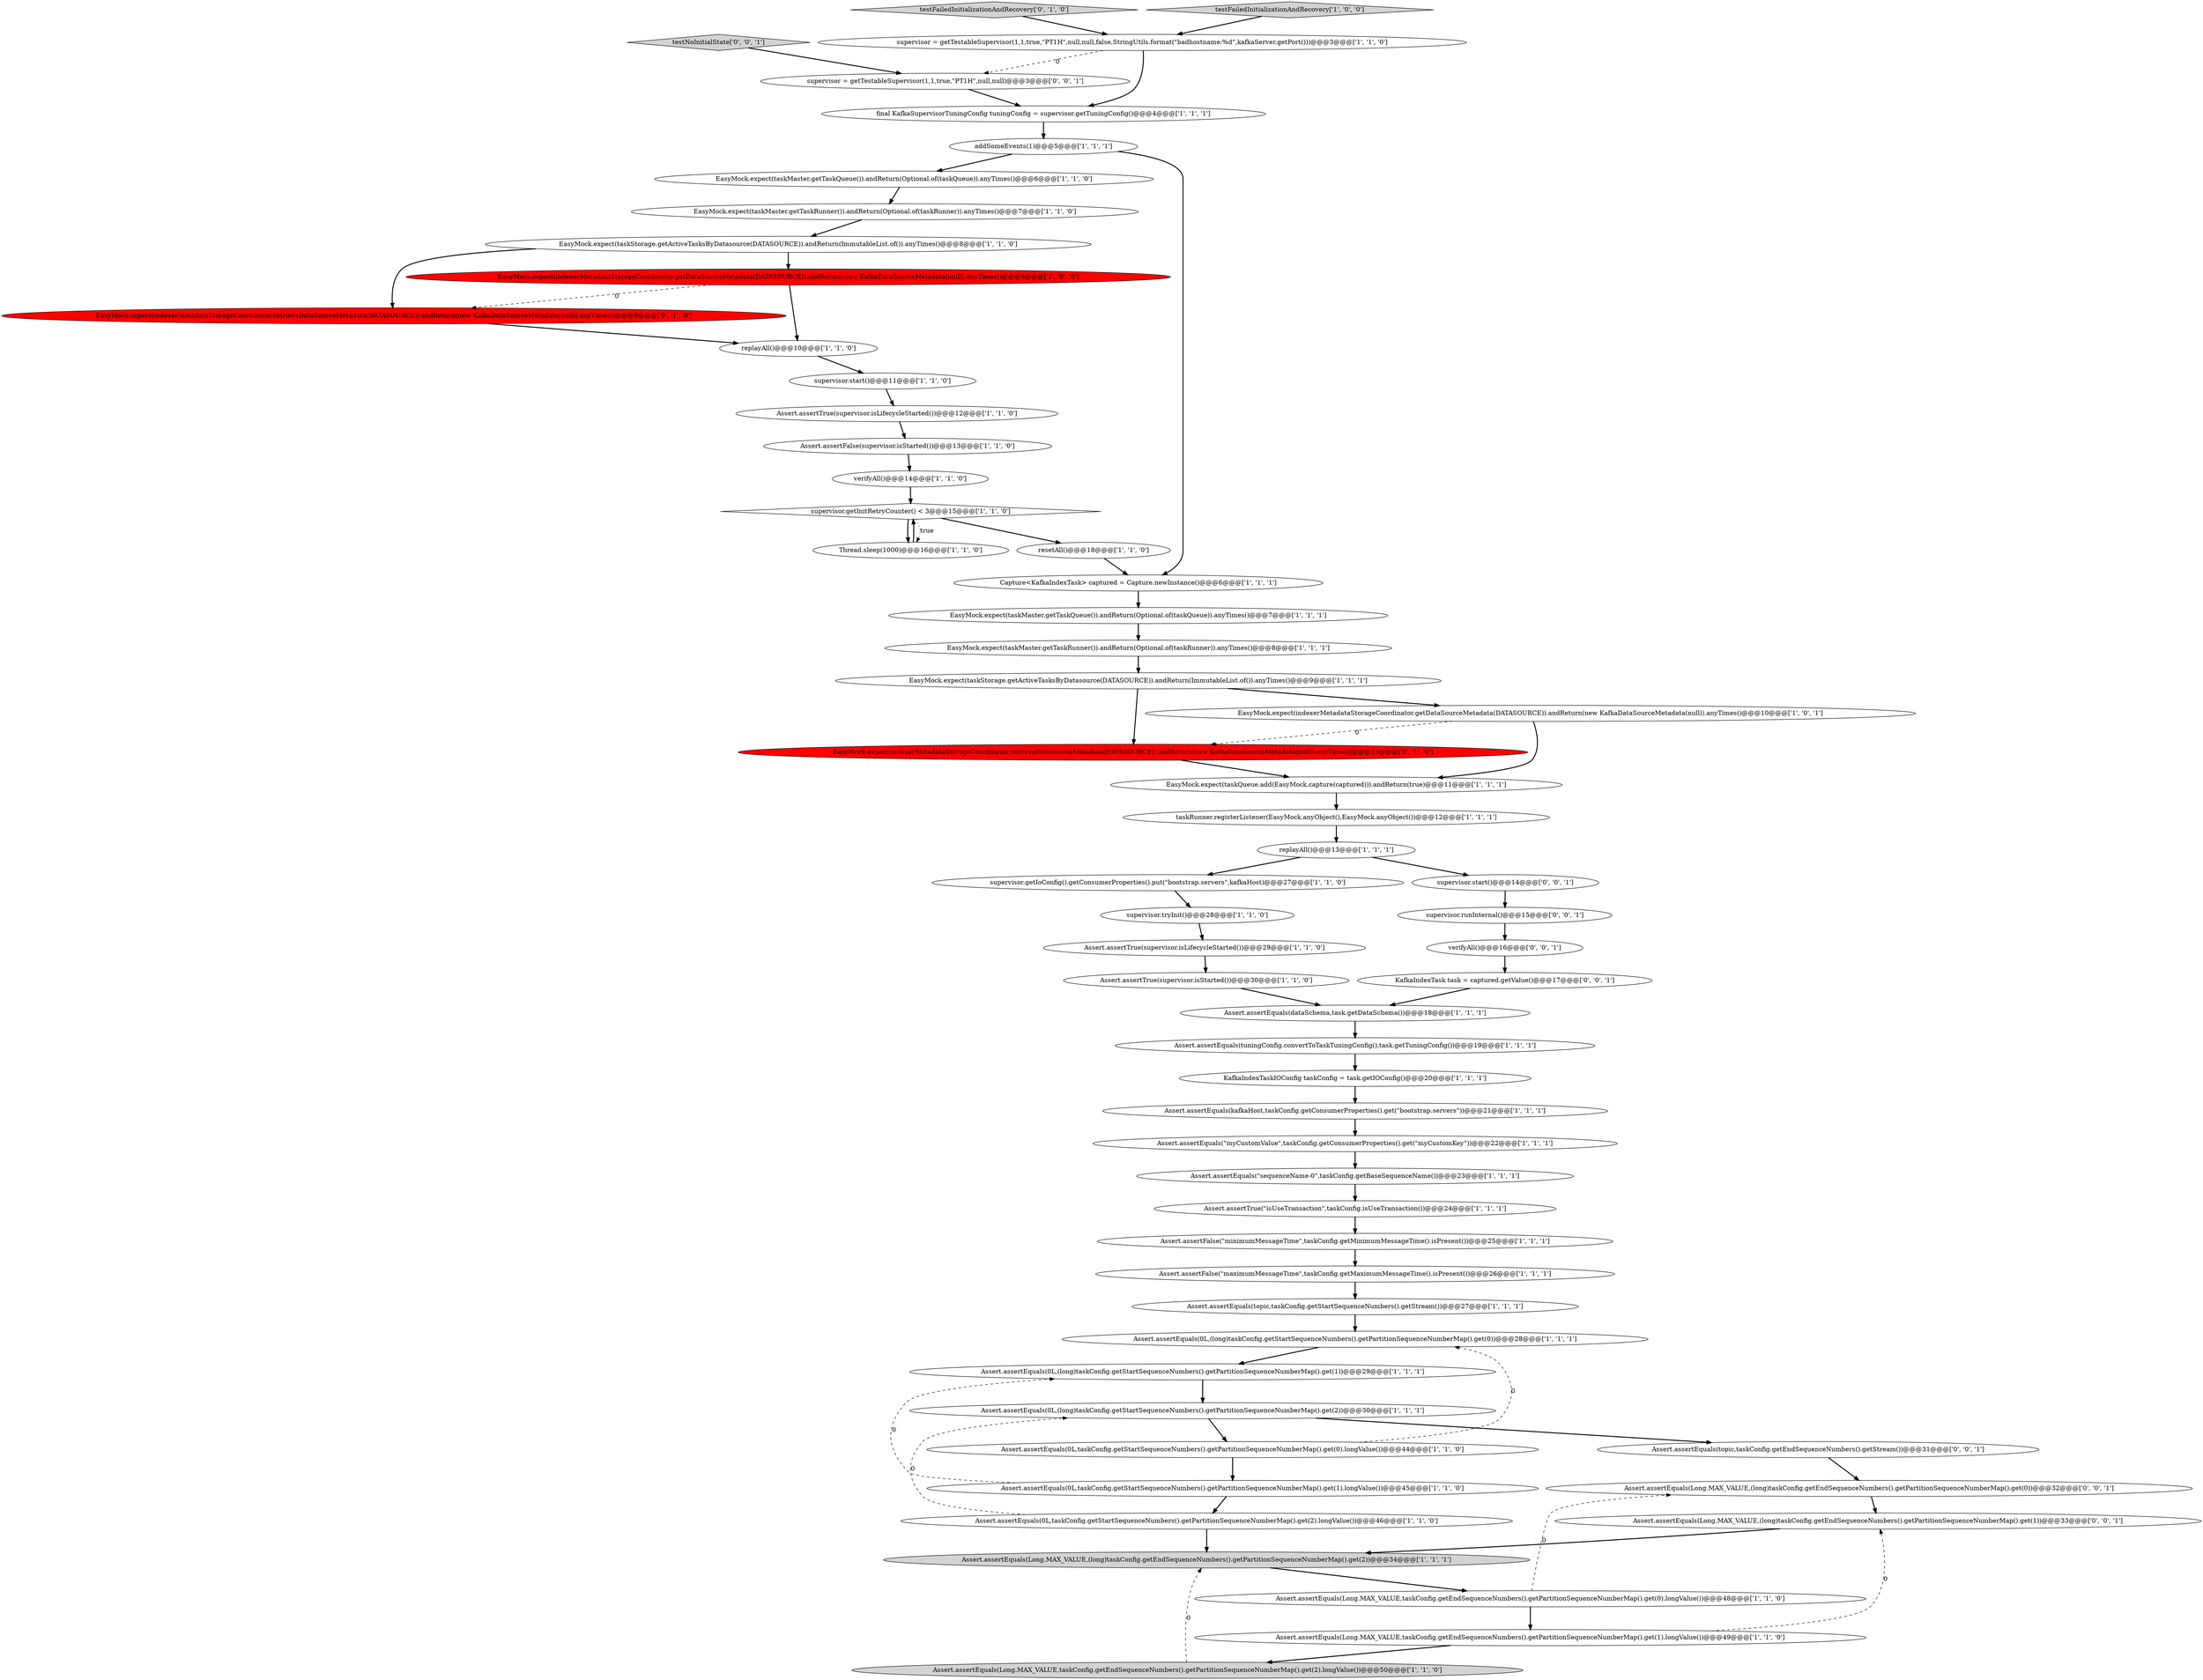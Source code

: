 digraph {
49 [style = filled, label = "testFailedInitializationAndRecovery['0', '1', '0']", fillcolor = lightgray, shape = diamond image = "AAA0AAABBB2BBB"];
34 [style = filled, label = "Assert.assertEquals(Long.MAX_VALUE,taskConfig.getEndSequenceNumbers().getPartitionSequenceNumberMap().get(0).longValue())@@@48@@@['1', '1', '0']", fillcolor = white, shape = ellipse image = "AAA0AAABBB1BBB"];
59 [style = filled, label = "supervisor = getTestableSupervisor(1,1,true,\"PT1H\",null,null)@@@3@@@['0', '0', '1']", fillcolor = white, shape = ellipse image = "AAA0AAABBB3BBB"];
40 [style = filled, label = "testFailedInitializationAndRecovery['1', '0', '0']", fillcolor = lightgray, shape = diamond image = "AAA0AAABBB1BBB"];
47 [style = filled, label = "taskRunner.registerListener(EasyMock.anyObject(),EasyMock.anyObject())@@@12@@@['1', '1', '1']", fillcolor = white, shape = ellipse image = "AAA0AAABBB1BBB"];
4 [style = filled, label = "Thread.sleep(1000)@@@16@@@['1', '1', '0']", fillcolor = white, shape = ellipse image = "AAA0AAABBB1BBB"];
31 [style = filled, label = "Assert.assertEquals(0L,taskConfig.getStartSequenceNumbers().getPartitionSequenceNumberMap().get(2).longValue())@@@46@@@['1', '1', '0']", fillcolor = white, shape = ellipse image = "AAA0AAABBB1BBB"];
15 [style = filled, label = "Assert.assertEquals(0L,taskConfig.getStartSequenceNumbers().getPartitionSequenceNumberMap().get(1).longValue())@@@45@@@['1', '1', '0']", fillcolor = white, shape = ellipse image = "AAA0AAABBB1BBB"];
42 [style = filled, label = "Assert.assertEquals(topic,taskConfig.getStartSequenceNumbers().getStream())@@@27@@@['1', '1', '1']", fillcolor = white, shape = ellipse image = "AAA0AAABBB1BBB"];
25 [style = filled, label = "Assert.assertEquals(dataSchema,task.getDataSchema())@@@18@@@['1', '1', '1']", fillcolor = white, shape = ellipse image = "AAA0AAABBB1BBB"];
7 [style = filled, label = "replayAll()@@@10@@@['1', '1', '0']", fillcolor = white, shape = ellipse image = "AAA0AAABBB1BBB"];
43 [style = filled, label = "supervisor = getTestableSupervisor(1,1,true,\"PT1H\",null,null,false,StringUtils.format(\"badhostname:%d\",kafkaServer.getPort()))@@@3@@@['1', '1', '0']", fillcolor = white, shape = ellipse image = "AAA0AAABBB1BBB"];
46 [style = filled, label = "Assert.assertTrue(\"isUseTransaction\",taskConfig.isUseTransaction())@@@24@@@['1', '1', '1']", fillcolor = white, shape = ellipse image = "AAA0AAABBB1BBB"];
30 [style = filled, label = "Assert.assertEquals(0L,(long)taskConfig.getStartSequenceNumbers().getPartitionSequenceNumberMap().get(1))@@@29@@@['1', '1', '1']", fillcolor = white, shape = ellipse image = "AAA0AAABBB1BBB"];
57 [style = filled, label = "Assert.assertEquals(Long.MAX_VALUE,(long)taskConfig.getEndSequenceNumbers().getPartitionSequenceNumberMap().get(0))@@@32@@@['0', '0', '1']", fillcolor = white, shape = ellipse image = "AAA0AAABBB3BBB"];
6 [style = filled, label = "resetAll()@@@18@@@['1', '1', '0']", fillcolor = white, shape = ellipse image = "AAA0AAABBB1BBB"];
51 [style = filled, label = "Assert.assertEquals(topic,taskConfig.getEndSequenceNumbers().getStream())@@@31@@@['0', '0', '1']", fillcolor = white, shape = ellipse image = "AAA0AAABBB3BBB"];
22 [style = filled, label = "supervisor.getIoConfig().getConsumerProperties().put(\"bootstrap.servers\",kafkaHost)@@@27@@@['1', '1', '0']", fillcolor = white, shape = ellipse image = "AAA0AAABBB1BBB"];
50 [style = filled, label = "EasyMock.expect(indexerMetadataStorageCoordinator.retrieveDataSourceMetadata(DATASOURCE)).andReturn(new KafkaDataSourceMetadata(null)).anyTimes()@@@9@@@['0', '1', '0']", fillcolor = red, shape = ellipse image = "AAA1AAABBB2BBB"];
28 [style = filled, label = "EasyMock.expect(taskMaster.getTaskQueue()).andReturn(Optional.of(taskQueue)).anyTimes()@@@6@@@['1', '1', '0']", fillcolor = white, shape = ellipse image = "AAA0AAABBB1BBB"];
37 [style = filled, label = "Assert.assertEquals(0L,(long)taskConfig.getStartSequenceNumbers().getPartitionSequenceNumberMap().get(2))@@@30@@@['1', '1', '1']", fillcolor = white, shape = ellipse image = "AAA0AAABBB1BBB"];
2 [style = filled, label = "Assert.assertEquals(\"sequenceName-0\",taskConfig.getBaseSequenceName())@@@23@@@['1', '1', '1']", fillcolor = white, shape = ellipse image = "AAA0AAABBB1BBB"];
11 [style = filled, label = "EasyMock.expect(indexerMetadataStorageCoordinator.getDataSourceMetadata(DATASOURCE)).andReturn(new KafkaDataSourceMetadata(null)).anyTimes()@@@9@@@['1', '0', '0']", fillcolor = red, shape = ellipse image = "AAA1AAABBB1BBB"];
29 [style = filled, label = "Assert.assertEquals(kafkaHost,taskConfig.getConsumerProperties().get(\"bootstrap.servers\"))@@@21@@@['1', '1', '1']", fillcolor = white, shape = ellipse image = "AAA0AAABBB1BBB"];
44 [style = filled, label = "Assert.assertTrue(supervisor.isLifecycleStarted())@@@12@@@['1', '1', '0']", fillcolor = white, shape = ellipse image = "AAA0AAABBB1BBB"];
12 [style = filled, label = "Assert.assertEquals(Long.MAX_VALUE,taskConfig.getEndSequenceNumbers().getPartitionSequenceNumberMap().get(1).longValue())@@@49@@@['1', '1', '0']", fillcolor = white, shape = ellipse image = "AAA0AAABBB1BBB"];
48 [style = filled, label = "EasyMock.expect(indexerMetadataStorageCoordinator.retrieveDataSourceMetadata(DATASOURCE)).andReturn(new KafkaDataSourceMetadata(null)).anyTimes()@@@23@@@['0', '1', '0']", fillcolor = red, shape = ellipse image = "AAA1AAABBB2BBB"];
56 [style = filled, label = "supervisor.runInternal()@@@15@@@['0', '0', '1']", fillcolor = white, shape = ellipse image = "AAA0AAABBB3BBB"];
18 [style = filled, label = "EasyMock.expect(taskMaster.getTaskRunner()).andReturn(Optional.of(taskRunner)).anyTimes()@@@7@@@['1', '1', '0']", fillcolor = white, shape = ellipse image = "AAA0AAABBB1BBB"];
32 [style = filled, label = "replayAll()@@@13@@@['1', '1', '1']", fillcolor = white, shape = ellipse image = "AAA0AAABBB1BBB"];
54 [style = filled, label = "Assert.assertEquals(Long.MAX_VALUE,(long)taskConfig.getEndSequenceNumbers().getPartitionSequenceNumberMap().get(1))@@@33@@@['0', '0', '1']", fillcolor = white, shape = ellipse image = "AAA0AAABBB3BBB"];
1 [style = filled, label = "EasyMock.expect(taskStorage.getActiveTasksByDatasource(DATASOURCE)).andReturn(ImmutableList.of()).anyTimes()@@@9@@@['1', '1', '1']", fillcolor = white, shape = ellipse image = "AAA0AAABBB1BBB"];
8 [style = filled, label = "Assert.assertTrue(supervisor.isLifecycleStarted())@@@29@@@['1', '1', '0']", fillcolor = white, shape = ellipse image = "AAA0AAABBB1BBB"];
26 [style = filled, label = "supervisor.start()@@@11@@@['1', '1', '0']", fillcolor = white, shape = ellipse image = "AAA0AAABBB1BBB"];
0 [style = filled, label = "Capture<KafkaIndexTask> captured = Capture.newInstance()@@@6@@@['1', '1', '1']", fillcolor = white, shape = ellipse image = "AAA0AAABBB1BBB"];
35 [style = filled, label = "addSomeEvents(1)@@@5@@@['1', '1', '1']", fillcolor = white, shape = ellipse image = "AAA0AAABBB1BBB"];
36 [style = filled, label = "Assert.assertEquals(tuningConfig.convertToTaskTuningConfig(),task.getTuningConfig())@@@19@@@['1', '1', '1']", fillcolor = white, shape = ellipse image = "AAA0AAABBB1BBB"];
24 [style = filled, label = "EasyMock.expect(taskMaster.getTaskQueue()).andReturn(Optional.of(taskQueue)).anyTimes()@@@7@@@['1', '1', '1']", fillcolor = white, shape = ellipse image = "AAA0AAABBB1BBB"];
23 [style = filled, label = "EasyMock.expect(taskStorage.getActiveTasksByDatasource(DATASOURCE)).andReturn(ImmutableList.of()).anyTimes()@@@8@@@['1', '1', '0']", fillcolor = white, shape = ellipse image = "AAA0AAABBB1BBB"];
38 [style = filled, label = "EasyMock.expect(indexerMetadataStorageCoordinator.getDataSourceMetadata(DATASOURCE)).andReturn(new KafkaDataSourceMetadata(null)).anyTimes()@@@10@@@['1', '0', '1']", fillcolor = white, shape = ellipse image = "AAA0AAABBB1BBB"];
5 [style = filled, label = "Assert.assertFalse(\"maximumMessageTime\",taskConfig.getMaximumMessageTime().isPresent())@@@26@@@['1', '1', '1']", fillcolor = white, shape = ellipse image = "AAA0AAABBB1BBB"];
58 [style = filled, label = "testNoInitialState['0', '0', '1']", fillcolor = lightgray, shape = diamond image = "AAA0AAABBB3BBB"];
27 [style = filled, label = "Assert.assertEquals(\"myCustomValue\",taskConfig.getConsumerProperties().get(\"myCustomKey\"))@@@22@@@['1', '1', '1']", fillcolor = white, shape = ellipse image = "AAA0AAABBB1BBB"];
14 [style = filled, label = "Assert.assertEquals(0L,taskConfig.getStartSequenceNumbers().getPartitionSequenceNumberMap().get(0).longValue())@@@44@@@['1', '1', '0']", fillcolor = white, shape = ellipse image = "AAA0AAABBB1BBB"];
10 [style = filled, label = "Assert.assertEquals(Long.MAX_VALUE,(long)taskConfig.getEndSequenceNumbers().getPartitionSequenceNumberMap().get(2))@@@34@@@['1', '1', '1']", fillcolor = lightgray, shape = ellipse image = "AAA0AAABBB1BBB"];
21 [style = filled, label = "Assert.assertTrue(supervisor.isStarted())@@@30@@@['1', '1', '0']", fillcolor = white, shape = ellipse image = "AAA0AAABBB1BBB"];
41 [style = filled, label = "supervisor.tryInit()@@@28@@@['1', '1', '0']", fillcolor = white, shape = ellipse image = "AAA0AAABBB1BBB"];
53 [style = filled, label = "verifyAll()@@@16@@@['0', '0', '1']", fillcolor = white, shape = ellipse image = "AAA0AAABBB3BBB"];
45 [style = filled, label = "EasyMock.expect(taskMaster.getTaskRunner()).andReturn(Optional.of(taskRunner)).anyTimes()@@@8@@@['1', '1', '1']", fillcolor = white, shape = ellipse image = "AAA0AAABBB1BBB"];
17 [style = filled, label = "Assert.assertEquals(Long.MAX_VALUE,taskConfig.getEndSequenceNumbers().getPartitionSequenceNumberMap().get(2).longValue())@@@50@@@['1', '1', '0']", fillcolor = lightgray, shape = ellipse image = "AAA0AAABBB1BBB"];
19 [style = filled, label = "final KafkaSupervisorTuningConfig tuningConfig = supervisor.getTuningConfig()@@@4@@@['1', '1', '1']", fillcolor = white, shape = ellipse image = "AAA0AAABBB1BBB"];
3 [style = filled, label = "supervisor.getInitRetryCounter() < 3@@@15@@@['1', '1', '0']", fillcolor = white, shape = diamond image = "AAA0AAABBB1BBB"];
39 [style = filled, label = "Assert.assertFalse(supervisor.isStarted())@@@13@@@['1', '1', '0']", fillcolor = white, shape = ellipse image = "AAA0AAABBB1BBB"];
9 [style = filled, label = "KafkaIndexTaskIOConfig taskConfig = task.getIOConfig()@@@20@@@['1', '1', '1']", fillcolor = white, shape = ellipse image = "AAA0AAABBB1BBB"];
33 [style = filled, label = "Assert.assertEquals(0L,(long)taskConfig.getStartSequenceNumbers().getPartitionSequenceNumberMap().get(0))@@@28@@@['1', '1', '1']", fillcolor = white, shape = ellipse image = "AAA0AAABBB1BBB"];
55 [style = filled, label = "KafkaIndexTask task = captured.getValue()@@@17@@@['0', '0', '1']", fillcolor = white, shape = ellipse image = "AAA0AAABBB3BBB"];
13 [style = filled, label = "verifyAll()@@@14@@@['1', '1', '0']", fillcolor = white, shape = ellipse image = "AAA0AAABBB1BBB"];
16 [style = filled, label = "Assert.assertFalse(\"minimumMessageTime\",taskConfig.getMinimumMessageTime().isPresent())@@@25@@@['1', '1', '1']", fillcolor = white, shape = ellipse image = "AAA0AAABBB1BBB"];
52 [style = filled, label = "supervisor.start()@@@14@@@['0', '0', '1']", fillcolor = white, shape = ellipse image = "AAA0AAABBB3BBB"];
20 [style = filled, label = "EasyMock.expect(taskQueue.add(EasyMock.capture(captured))).andReturn(true)@@@11@@@['1', '1', '1']", fillcolor = white, shape = ellipse image = "AAA0AAABBB1BBB"];
53->55 [style = bold, label=""];
57->54 [style = bold, label=""];
4->3 [style = bold, label=""];
38->20 [style = bold, label=""];
32->22 [style = bold, label=""];
2->46 [style = bold, label=""];
46->16 [style = bold, label=""];
28->18 [style = bold, label=""];
36->9 [style = bold, label=""];
18->23 [style = bold, label=""];
38->48 [style = dashed, label="0"];
32->52 [style = bold, label=""];
37->51 [style = bold, label=""];
39->13 [style = bold, label=""];
41->8 [style = bold, label=""];
25->36 [style = bold, label=""];
1->48 [style = bold, label=""];
11->50 [style = dashed, label="0"];
12->17 [style = bold, label=""];
22->41 [style = bold, label=""];
43->59 [style = dashed, label="0"];
15->30 [style = dashed, label="0"];
3->4 [style = dotted, label="true"];
3->6 [style = bold, label=""];
42->33 [style = bold, label=""];
50->7 [style = bold, label=""];
52->56 [style = bold, label=""];
6->0 [style = bold, label=""];
21->25 [style = bold, label=""];
30->37 [style = bold, label=""];
31->37 [style = dashed, label="0"];
34->12 [style = bold, label=""];
44->39 [style = bold, label=""];
14->33 [style = dashed, label="0"];
3->4 [style = bold, label=""];
20->47 [style = bold, label=""];
49->43 [style = bold, label=""];
24->45 [style = bold, label=""];
43->19 [style = bold, label=""];
7->26 [style = bold, label=""];
45->1 [style = bold, label=""];
35->28 [style = bold, label=""];
29->27 [style = bold, label=""];
37->14 [style = bold, label=""];
35->0 [style = bold, label=""];
55->25 [style = bold, label=""];
47->32 [style = bold, label=""];
10->34 [style = bold, label=""];
13->3 [style = bold, label=""];
26->44 [style = bold, label=""];
34->57 [style = dashed, label="0"];
15->31 [style = bold, label=""];
12->54 [style = dashed, label="0"];
31->10 [style = bold, label=""];
0->24 [style = bold, label=""];
19->35 [style = bold, label=""];
48->20 [style = bold, label=""];
33->30 [style = bold, label=""];
16->5 [style = bold, label=""];
8->21 [style = bold, label=""];
54->10 [style = bold, label=""];
58->59 [style = bold, label=""];
14->15 [style = bold, label=""];
17->10 [style = dashed, label="0"];
5->42 [style = bold, label=""];
40->43 [style = bold, label=""];
23->11 [style = bold, label=""];
51->57 [style = bold, label=""];
9->29 [style = bold, label=""];
56->53 [style = bold, label=""];
27->2 [style = bold, label=""];
11->7 [style = bold, label=""];
1->38 [style = bold, label=""];
23->50 [style = bold, label=""];
59->19 [style = bold, label=""];
}

